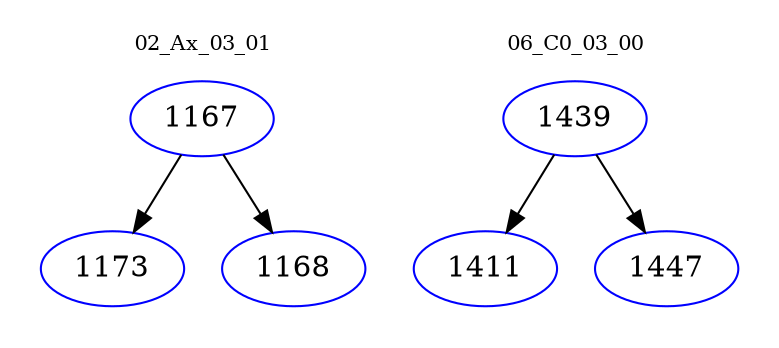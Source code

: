 digraph{
subgraph cluster_0 {
color = white
label = "02_Ax_03_01";
fontsize=10;
T0_1167 [label="1167", color="blue"]
T0_1167 -> T0_1173 [color="black"]
T0_1173 [label="1173", color="blue"]
T0_1167 -> T0_1168 [color="black"]
T0_1168 [label="1168", color="blue"]
}
subgraph cluster_1 {
color = white
label = "06_C0_03_00";
fontsize=10;
T1_1439 [label="1439", color="blue"]
T1_1439 -> T1_1411 [color="black"]
T1_1411 [label="1411", color="blue"]
T1_1439 -> T1_1447 [color="black"]
T1_1447 [label="1447", color="blue"]
}
}
